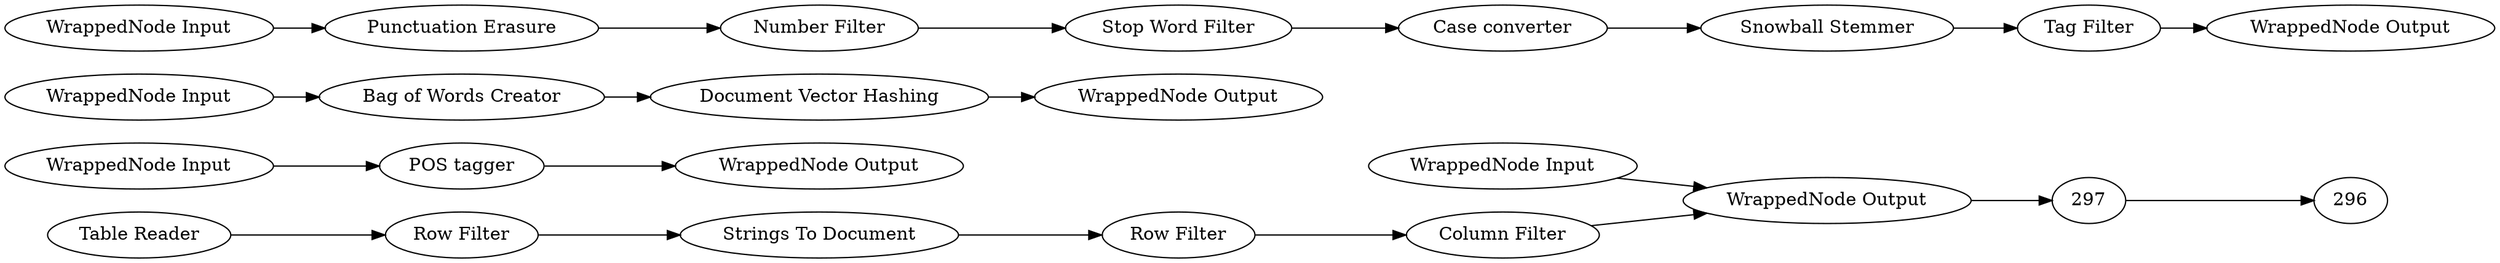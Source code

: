 digraph {
	20 [label="Row Filter"]
	128 [label="Column Filter"]
	133 [label="Table Reader"]
	163 [label="Row Filter"]
	164 [label="WrappedNode Input"]
	165 [label="WrappedNode Output"]
	166 [label="Strings To Document"]
	33 [label="WrappedNode Input"]
	34 [label="WrappedNode Output"]
	35 [label="POS tagger"]
	8 [label="WrappedNode Input"]
	9 [label="WrappedNode Output"]
	10 [label="Bag of Words Creator"]
	294 [label="Document Vector Hashing"]
	112 [label="Case converter"]
	113 [label="Snowball Stemmer"]
	115 [label="Punctuation Erasure"]
	116 [label="Number Filter"]
	120 [label="Tag Filter"]
	121 [label="WrappedNode Input"]
	122 [label="WrappedNode Output"]
	139 [label="Stop Word Filter"]
	20 -> 166
	128 -> 165
	133 -> 20
	163 -> 128
	166 -> 163
	33 -> 35
	35 -> 34
	8 -> 10
	10 -> 294
	294 -> 9
	112 -> 113
	113 -> 120
	115 -> 116
	116 -> 139
	120 -> 122
	121 -> 115
	139 -> 112
	164 -> 165
	165 -> 297
	297 -> 296
	rankdir=LR
}
